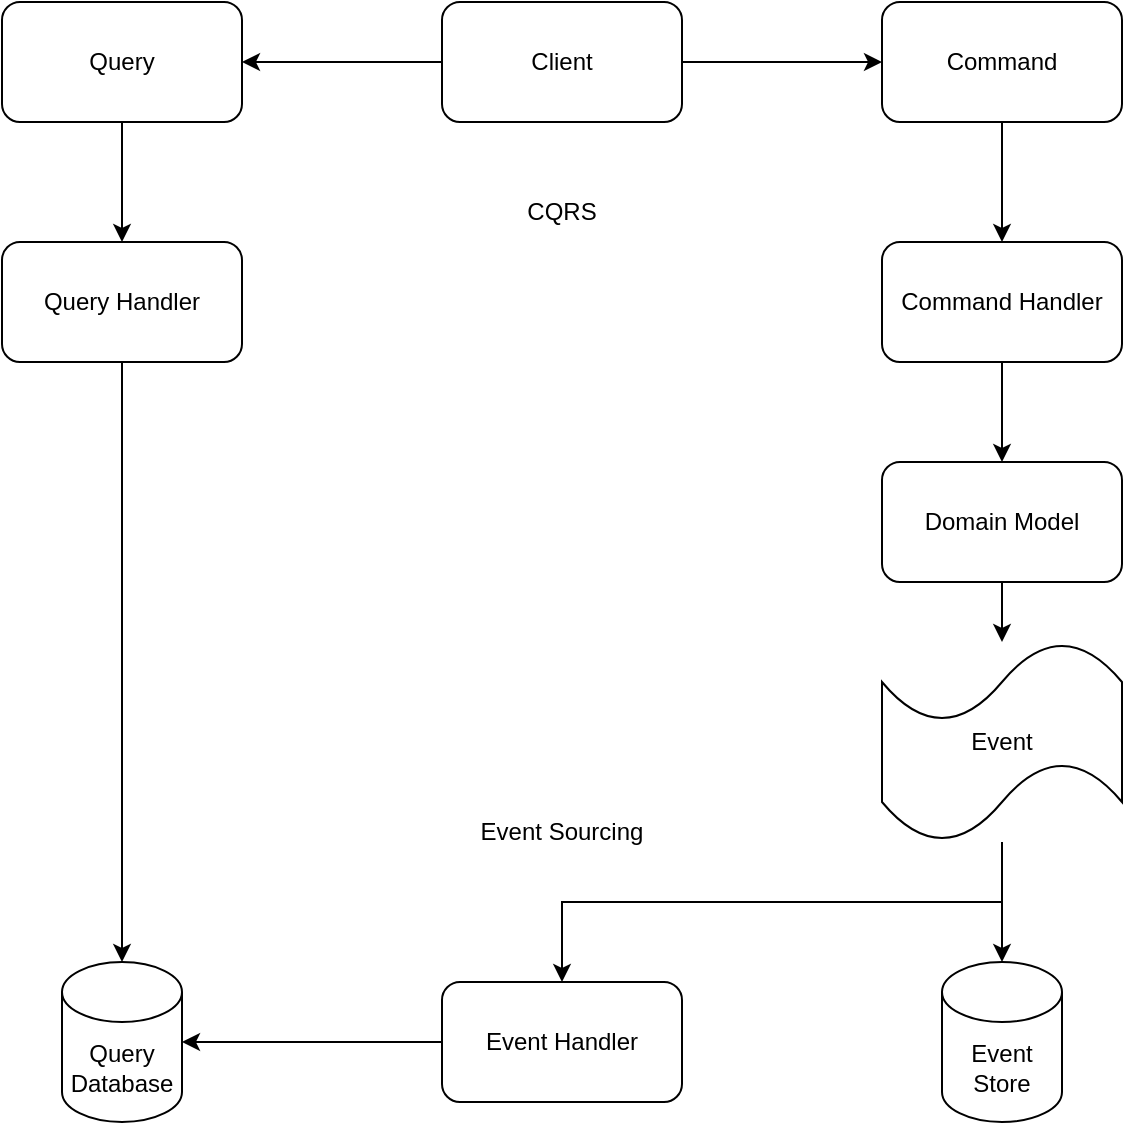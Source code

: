 <mxfile version="15.8.3" type="github">
  <diagram id="4s8N9h-pirFhaHFDGVHf" name="Page-1">
    <mxGraphModel dx="1662" dy="762" grid="1" gridSize="10" guides="1" tooltips="1" connect="1" arrows="1" fold="1" page="1" pageScale="1" pageWidth="850" pageHeight="1100" math="0" shadow="0">
      <root>
        <mxCell id="0" />
        <mxCell id="1" parent="0" />
        <mxCell id="Zb_pW7ebnW1HFFgXdqdz-6" style="edgeStyle=orthogonalEdgeStyle;rounded=0;orthogonalLoop=1;jettySize=auto;html=1;entryX=0;entryY=0.5;entryDx=0;entryDy=0;" edge="1" parent="1" source="Zb_pW7ebnW1HFFgXdqdz-1" target="Zb_pW7ebnW1HFFgXdqdz-3">
          <mxGeometry relative="1" as="geometry" />
        </mxCell>
        <mxCell id="Zb_pW7ebnW1HFFgXdqdz-16" style="edgeStyle=orthogonalEdgeStyle;rounded=0;orthogonalLoop=1;jettySize=auto;html=1;" edge="1" parent="1" source="Zb_pW7ebnW1HFFgXdqdz-1" target="Zb_pW7ebnW1HFFgXdqdz-2">
          <mxGeometry relative="1" as="geometry" />
        </mxCell>
        <mxCell id="Zb_pW7ebnW1HFFgXdqdz-1" value="Client" style="rounded=1;whiteSpace=wrap;html=1;" vertex="1" parent="1">
          <mxGeometry x="260" y="40" width="120" height="60" as="geometry" />
        </mxCell>
        <mxCell id="Zb_pW7ebnW1HFFgXdqdz-15" style="edgeStyle=orthogonalEdgeStyle;rounded=0;orthogonalLoop=1;jettySize=auto;html=1;entryX=0.5;entryY=0;entryDx=0;entryDy=0;" edge="1" parent="1" source="Zb_pW7ebnW1HFFgXdqdz-2" target="Zb_pW7ebnW1HFFgXdqdz-19">
          <mxGeometry relative="1" as="geometry" />
        </mxCell>
        <mxCell id="Zb_pW7ebnW1HFFgXdqdz-2" value="Query" style="rounded=1;whiteSpace=wrap;html=1;" vertex="1" parent="1">
          <mxGeometry x="40" y="40" width="120" height="60" as="geometry" />
        </mxCell>
        <mxCell id="Zb_pW7ebnW1HFFgXdqdz-7" style="edgeStyle=orthogonalEdgeStyle;rounded=0;orthogonalLoop=1;jettySize=auto;html=1;" edge="1" parent="1" source="Zb_pW7ebnW1HFFgXdqdz-3" target="Zb_pW7ebnW1HFFgXdqdz-17">
          <mxGeometry relative="1" as="geometry" />
        </mxCell>
        <mxCell id="Zb_pW7ebnW1HFFgXdqdz-3" value="Command" style="rounded=1;whiteSpace=wrap;html=1;" vertex="1" parent="1">
          <mxGeometry x="480" y="40" width="120" height="60" as="geometry" />
        </mxCell>
        <mxCell id="Zb_pW7ebnW1HFFgXdqdz-8" style="edgeStyle=orthogonalEdgeStyle;rounded=0;orthogonalLoop=1;jettySize=auto;html=1;" edge="1" parent="1" source="Zb_pW7ebnW1HFFgXdqdz-4" target="Zb_pW7ebnW1HFFgXdqdz-21">
          <mxGeometry relative="1" as="geometry">
            <mxPoint x="875" y="300" as="targetPoint" />
          </mxGeometry>
        </mxCell>
        <mxCell id="Zb_pW7ebnW1HFFgXdqdz-4" value="Domain Model" style="rounded=1;whiteSpace=wrap;html=1;" vertex="1" parent="1">
          <mxGeometry x="480" y="270" width="120" height="60" as="geometry" />
        </mxCell>
        <mxCell id="Zb_pW7ebnW1HFFgXdqdz-9" value="Event Store" style="shape=cylinder3;whiteSpace=wrap;html=1;boundedLbl=1;backgroundOutline=1;size=15;" vertex="1" parent="1">
          <mxGeometry x="510" y="520" width="60" height="80" as="geometry" />
        </mxCell>
        <mxCell id="Zb_pW7ebnW1HFFgXdqdz-13" style="edgeStyle=orthogonalEdgeStyle;rounded=0;orthogonalLoop=1;jettySize=auto;html=1;entryX=1;entryY=0.5;entryDx=0;entryDy=0;entryPerimeter=0;" edge="1" parent="1" source="Zb_pW7ebnW1HFFgXdqdz-10" target="Zb_pW7ebnW1HFFgXdqdz-12">
          <mxGeometry relative="1" as="geometry" />
        </mxCell>
        <mxCell id="Zb_pW7ebnW1HFFgXdqdz-10" value="Event Handler" style="rounded=1;whiteSpace=wrap;html=1;" vertex="1" parent="1">
          <mxGeometry x="260" y="530" width="120" height="60" as="geometry" />
        </mxCell>
        <mxCell id="Zb_pW7ebnW1HFFgXdqdz-12" value="Query Database" style="shape=cylinder3;whiteSpace=wrap;html=1;boundedLbl=1;backgroundOutline=1;size=15;" vertex="1" parent="1">
          <mxGeometry x="70" y="520" width="60" height="80" as="geometry" />
        </mxCell>
        <mxCell id="Zb_pW7ebnW1HFFgXdqdz-18" style="edgeStyle=orthogonalEdgeStyle;rounded=0;orthogonalLoop=1;jettySize=auto;html=1;" edge="1" parent="1" source="Zb_pW7ebnW1HFFgXdqdz-17" target="Zb_pW7ebnW1HFFgXdqdz-4">
          <mxGeometry relative="1" as="geometry" />
        </mxCell>
        <mxCell id="Zb_pW7ebnW1HFFgXdqdz-17" value="Command Handler" style="rounded=1;whiteSpace=wrap;html=1;" vertex="1" parent="1">
          <mxGeometry x="480" y="160" width="120" height="60" as="geometry" />
        </mxCell>
        <mxCell id="Zb_pW7ebnW1HFFgXdqdz-20" style="edgeStyle=orthogonalEdgeStyle;rounded=0;orthogonalLoop=1;jettySize=auto;html=1;entryX=0.5;entryY=0;entryDx=0;entryDy=0;entryPerimeter=0;" edge="1" parent="1" source="Zb_pW7ebnW1HFFgXdqdz-19" target="Zb_pW7ebnW1HFFgXdqdz-12">
          <mxGeometry relative="1" as="geometry" />
        </mxCell>
        <mxCell id="Zb_pW7ebnW1HFFgXdqdz-19" value="Query Handler" style="rounded=1;whiteSpace=wrap;html=1;" vertex="1" parent="1">
          <mxGeometry x="40" y="160" width="120" height="60" as="geometry" />
        </mxCell>
        <mxCell id="Zb_pW7ebnW1HFFgXdqdz-22" style="edgeStyle=orthogonalEdgeStyle;rounded=0;orthogonalLoop=1;jettySize=auto;html=1;entryX=0.5;entryY=0;entryDx=0;entryDy=0;" edge="1" parent="1" source="Zb_pW7ebnW1HFFgXdqdz-21" target="Zb_pW7ebnW1HFFgXdqdz-10">
          <mxGeometry relative="1" as="geometry">
            <Array as="points">
              <mxPoint x="540" y="490" />
              <mxPoint x="320" y="490" />
            </Array>
          </mxGeometry>
        </mxCell>
        <mxCell id="Zb_pW7ebnW1HFFgXdqdz-24" style="edgeStyle=orthogonalEdgeStyle;rounded=0;orthogonalLoop=1;jettySize=auto;html=1;entryX=0.5;entryY=0;entryDx=0;entryDy=0;entryPerimeter=0;" edge="1" parent="1" source="Zb_pW7ebnW1HFFgXdqdz-21" target="Zb_pW7ebnW1HFFgXdqdz-9">
          <mxGeometry relative="1" as="geometry" />
        </mxCell>
        <mxCell id="Zb_pW7ebnW1HFFgXdqdz-21" value="Event" style="shape=tape;whiteSpace=wrap;html=1;" vertex="1" parent="1">
          <mxGeometry x="480" y="360" width="120" height="100" as="geometry" />
        </mxCell>
        <mxCell id="Zb_pW7ebnW1HFFgXdqdz-25" value="CQRS" style="text;html=1;strokeColor=none;fillColor=none;align=center;verticalAlign=middle;whiteSpace=wrap;rounded=0;" vertex="1" parent="1">
          <mxGeometry x="290" y="130" width="60" height="30" as="geometry" />
        </mxCell>
        <mxCell id="Zb_pW7ebnW1HFFgXdqdz-26" value="Event Sourcing" style="text;html=1;strokeColor=none;fillColor=none;align=center;verticalAlign=middle;whiteSpace=wrap;rounded=0;" vertex="1" parent="1">
          <mxGeometry x="265" y="440" width="110" height="30" as="geometry" />
        </mxCell>
      </root>
    </mxGraphModel>
  </diagram>
</mxfile>
